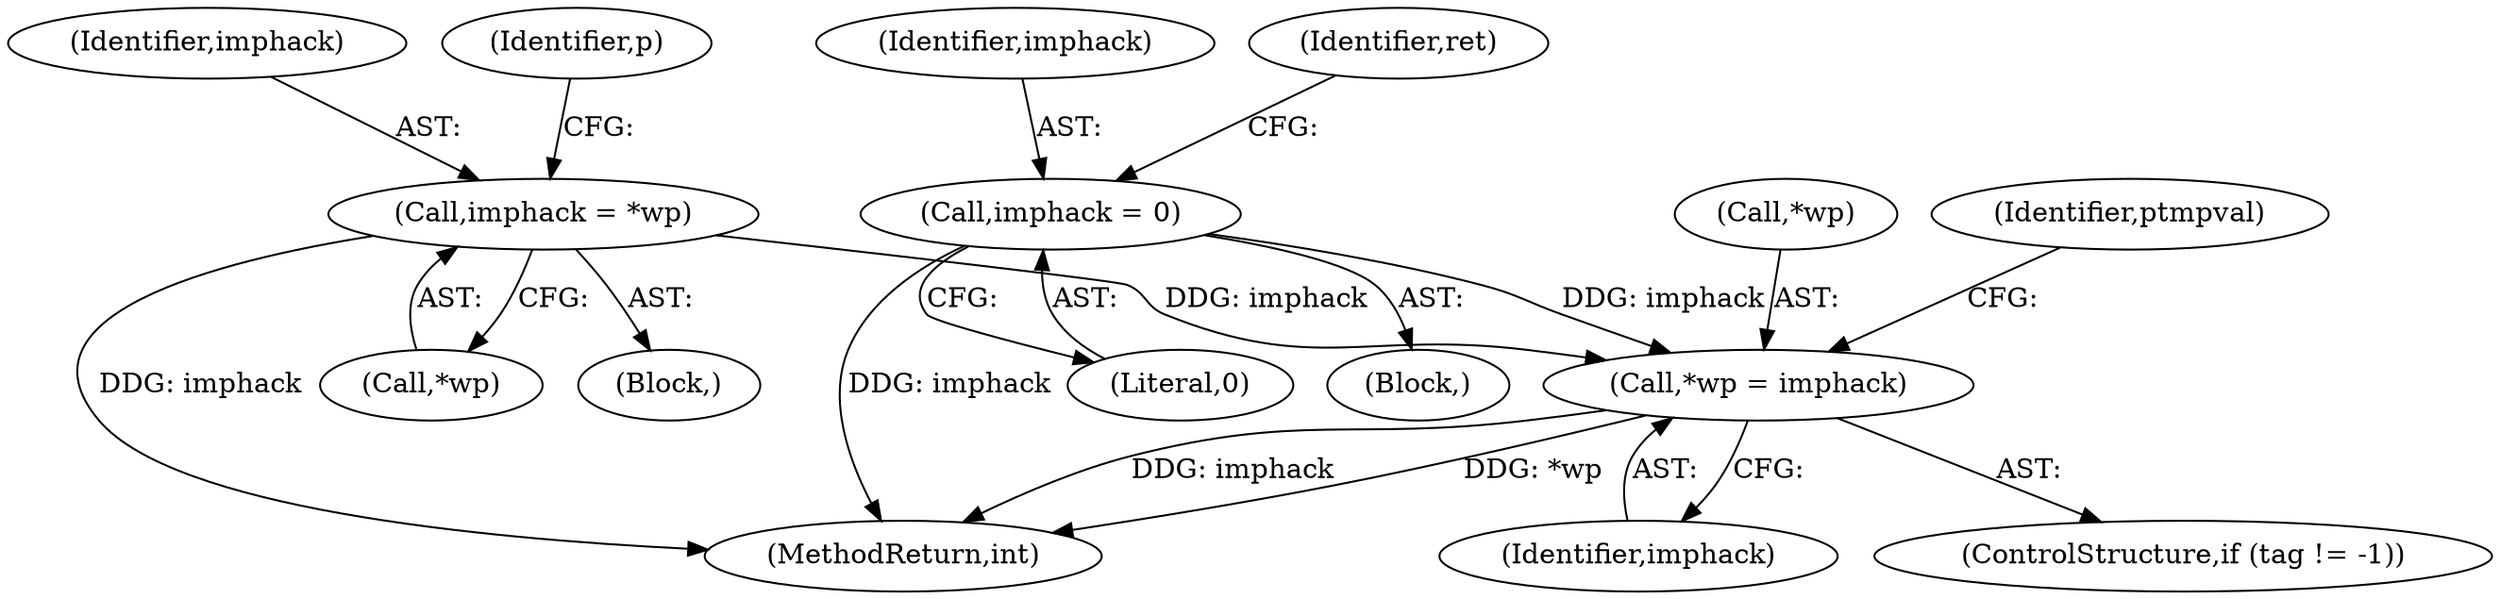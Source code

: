 digraph "0_openssl_b717b083073b6cacc0a5e2397b661678aff7ae7f@pointer" {
"1000444" [label="(Call,*wp = imphack)"];
"1000407" [label="(Call,imphack = *wp)"];
"1000166" [label="(Call,imphack = 0)"];
"1000408" [label="(Identifier,imphack)"];
"1000445" [label="(Call,*wp)"];
"1000168" [label="(Literal,0)"];
"1000167" [label="(Identifier,imphack)"];
"1000447" [label="(Identifier,imphack)"];
"1000444" [label="(Call,*wp = imphack)"];
"1000449" [label="(Identifier,ptmpval)"];
"1000873" [label="(MethodReturn,int)"];
"1000166" [label="(Call,imphack = 0)"];
"1000439" [label="(ControlStructure,if (tag != -1))"];
"1000413" [label="(Identifier,p)"];
"1000400" [label="(Block,)"];
"1000409" [label="(Call,*wp)"];
"1000141" [label="(Block,)"];
"1000179" [label="(Identifier,ret)"];
"1000407" [label="(Call,imphack = *wp)"];
"1000444" -> "1000439"  [label="AST: "];
"1000444" -> "1000447"  [label="CFG: "];
"1000445" -> "1000444"  [label="AST: "];
"1000447" -> "1000444"  [label="AST: "];
"1000449" -> "1000444"  [label="CFG: "];
"1000444" -> "1000873"  [label="DDG: imphack"];
"1000444" -> "1000873"  [label="DDG: *wp"];
"1000407" -> "1000444"  [label="DDG: imphack"];
"1000166" -> "1000444"  [label="DDG: imphack"];
"1000407" -> "1000400"  [label="AST: "];
"1000407" -> "1000409"  [label="CFG: "];
"1000408" -> "1000407"  [label="AST: "];
"1000409" -> "1000407"  [label="AST: "];
"1000413" -> "1000407"  [label="CFG: "];
"1000407" -> "1000873"  [label="DDG: imphack"];
"1000166" -> "1000141"  [label="AST: "];
"1000166" -> "1000168"  [label="CFG: "];
"1000167" -> "1000166"  [label="AST: "];
"1000168" -> "1000166"  [label="AST: "];
"1000179" -> "1000166"  [label="CFG: "];
"1000166" -> "1000873"  [label="DDG: imphack"];
}
